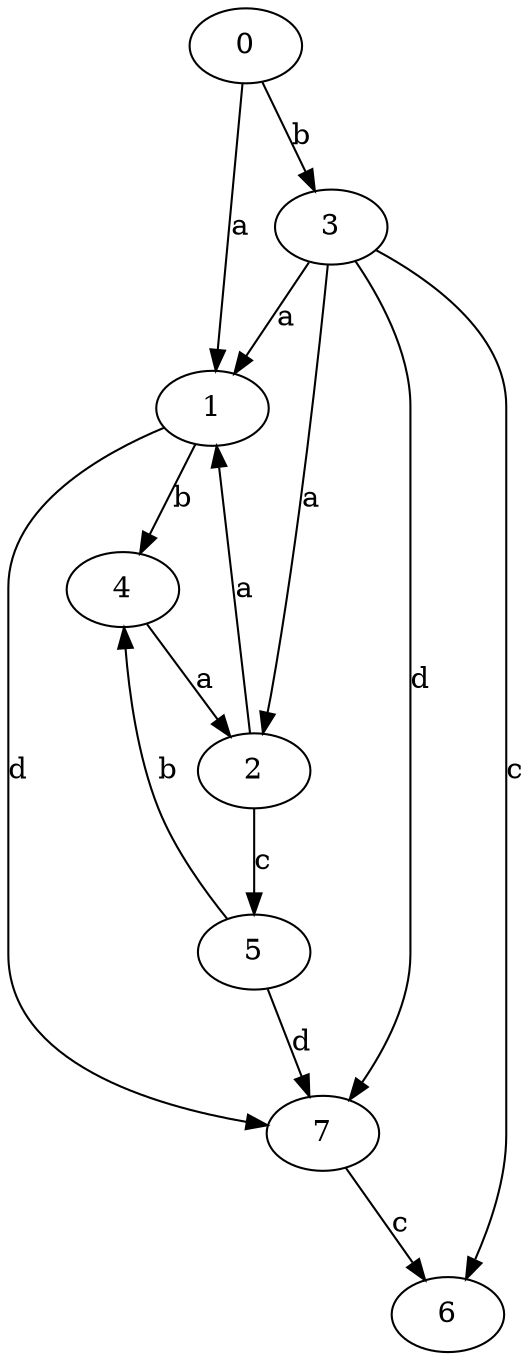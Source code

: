 strict digraph  {
1;
2;
3;
4;
5;
0;
6;
7;
1 -> 4  [label=b];
1 -> 7  [label=d];
2 -> 1  [label=a];
2 -> 5  [label=c];
3 -> 1  [label=a];
3 -> 2  [label=a];
3 -> 6  [label=c];
3 -> 7  [label=d];
4 -> 2  [label=a];
5 -> 4  [label=b];
5 -> 7  [label=d];
0 -> 1  [label=a];
0 -> 3  [label=b];
7 -> 6  [label=c];
}
